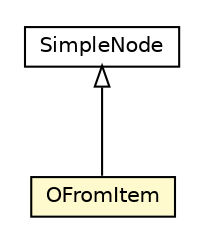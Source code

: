 #!/usr/local/bin/dot
#
# Class diagram 
# Generated by UMLGraph version R5_6-24-gf6e263 (http://www.umlgraph.org/)
#

digraph G {
	edge [fontname="Helvetica",fontsize=10,labelfontname="Helvetica",labelfontsize=10];
	node [fontname="Helvetica",fontsize=10,shape=plaintext];
	nodesep=0.25;
	ranksep=0.5;
	// com.orientechnologies.orient.core.sql.parser.OFromItem
	c1793053 [label=<<table title="com.orientechnologies.orient.core.sql.parser.OFromItem" border="0" cellborder="1" cellspacing="0" cellpadding="2" port="p" bgcolor="lemonChiffon" href="./OFromItem.html">
		<tr><td><table border="0" cellspacing="0" cellpadding="1">
<tr><td align="center" balign="center"> OFromItem </td></tr>
		</table></td></tr>
		</table>>, URL="./OFromItem.html", fontname="Helvetica", fontcolor="black", fontsize=10.0];
	// com.orientechnologies.orient.core.sql.parser.SimpleNode
	c1793127 [label=<<table title="com.orientechnologies.orient.core.sql.parser.SimpleNode" border="0" cellborder="1" cellspacing="0" cellpadding="2" port="p" href="./SimpleNode.html">
		<tr><td><table border="0" cellspacing="0" cellpadding="1">
<tr><td align="center" balign="center"> SimpleNode </td></tr>
		</table></td></tr>
		</table>>, URL="./SimpleNode.html", fontname="Helvetica", fontcolor="black", fontsize=10.0];
	//com.orientechnologies.orient.core.sql.parser.OFromItem extends com.orientechnologies.orient.core.sql.parser.SimpleNode
	c1793127:p -> c1793053:p [dir=back,arrowtail=empty];
}

